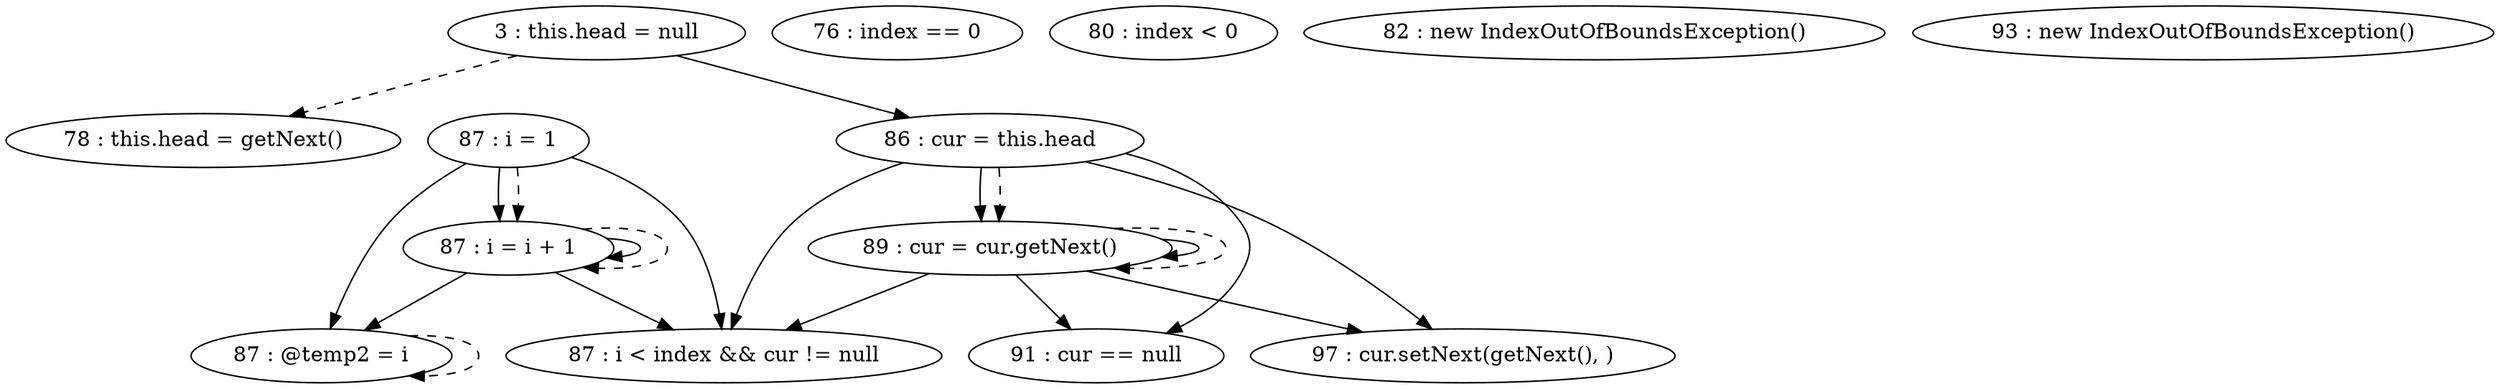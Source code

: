 digraph G {
"3 : this.head = null"
"3 : this.head = null" -> "86 : cur = this.head"
"3 : this.head = null" -> "78 : this.head = getNext()" [style=dashed]
"76 : index == 0"
"78 : this.head = getNext()"
"80 : index < 0"
"82 : new IndexOutOfBoundsException()"
"86 : cur = this.head"
"86 : cur = this.head" -> "97 : cur.setNext(getNext(), )"
"86 : cur = this.head" -> "87 : i < index && cur != null"
"86 : cur = this.head" -> "89 : cur = cur.getNext()"
"86 : cur = this.head" -> "91 : cur == null"
"86 : cur = this.head" -> "89 : cur = cur.getNext()" [style=dashed]
"87 : i = 1"
"87 : i = 1" -> "87 : @temp2 = i"
"87 : i = 1" -> "87 : i = i + 1"
"87 : i = 1" -> "87 : i < index && cur != null"
"87 : i = 1" -> "87 : i = i + 1" [style=dashed]
"87 : i < index && cur != null"
"89 : cur = cur.getNext()"
"89 : cur = cur.getNext()" -> "97 : cur.setNext(getNext(), )"
"89 : cur = cur.getNext()" -> "87 : i < index && cur != null"
"89 : cur = cur.getNext()" -> "89 : cur = cur.getNext()"
"89 : cur = cur.getNext()" -> "91 : cur == null"
"89 : cur = cur.getNext()" -> "89 : cur = cur.getNext()" [style=dashed]
"87 : @temp2 = i"
"87 : @temp2 = i" -> "87 : @temp2 = i" [style=dashed]
"87 : i = i + 1"
"87 : i = i + 1" -> "87 : @temp2 = i"
"87 : i = i + 1" -> "87 : i = i + 1"
"87 : i = i + 1" -> "87 : i < index && cur != null"
"87 : i = i + 1" -> "87 : i = i + 1" [style=dashed]
"91 : cur == null"
"93 : new IndexOutOfBoundsException()"
"97 : cur.setNext(getNext(), )"
}